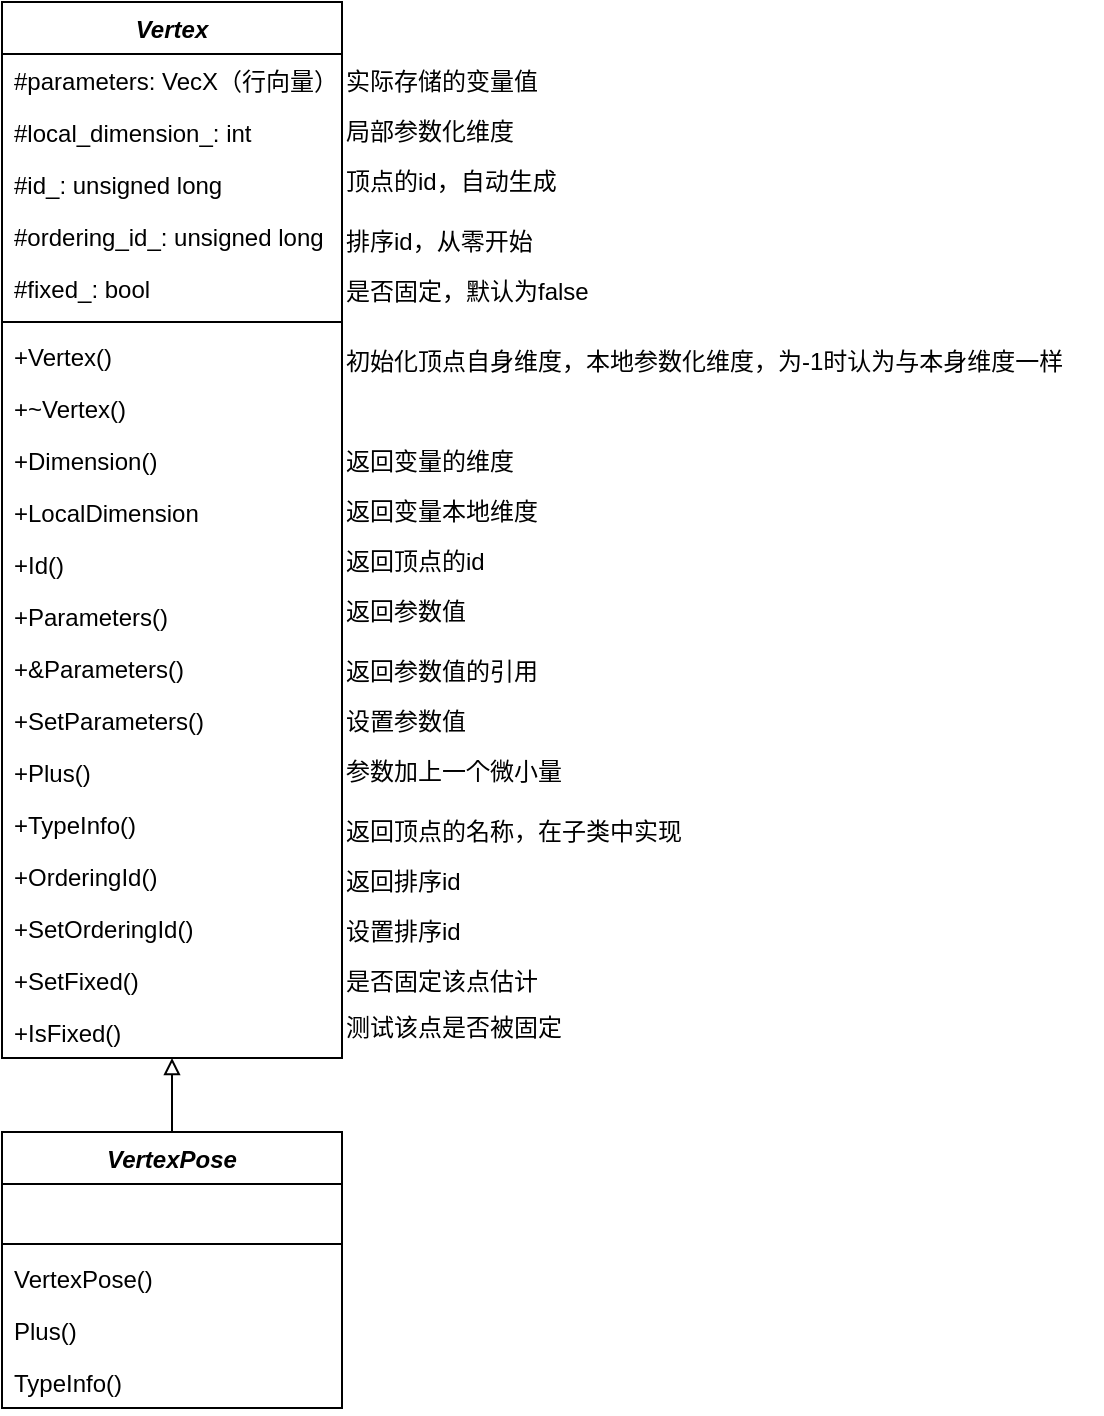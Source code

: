 <mxfile version="24.4.0" type="github">
  <diagram name="第 1 页" id="bM_YzEPKVhjKxQ4yJB-c">
    <mxGraphModel dx="358" dy="470" grid="1" gridSize="5" guides="1" tooltips="1" connect="1" arrows="1" fold="1" page="1" pageScale="1" pageWidth="827" pageHeight="1169" math="0" shadow="0">
      <root>
        <mxCell id="0" />
        <mxCell id="1" parent="0" />
        <mxCell id="WtBxllj35RWzqJbWlwY9-1" value="&lt;i&gt;Vertex&lt;/i&gt;" style="swimlane;fontStyle=1;align=center;verticalAlign=top;childLayout=stackLayout;horizontal=1;startSize=26;horizontalStack=0;resizeParent=1;resizeParentMax=0;resizeLast=0;collapsible=1;marginBottom=0;whiteSpace=wrap;html=1;" parent="1" vertex="1">
          <mxGeometry x="840" y="20" width="170" height="528" as="geometry" />
        </mxCell>
        <mxCell id="WtBxllj35RWzqJbWlwY9-2" value="#parameters:&amp;nbsp;VecX（行向量）" style="text;strokeColor=none;fillColor=none;align=left;verticalAlign=top;spacingLeft=4;spacingRight=4;overflow=hidden;rotatable=0;points=[[0,0.5],[1,0.5]];portConstraint=eastwest;whiteSpace=wrap;html=1;" parent="WtBxllj35RWzqJbWlwY9-1" vertex="1">
          <mxGeometry y="26" width="170" height="26" as="geometry" />
        </mxCell>
        <mxCell id="WtBxllj35RWzqJbWlwY9-3" value="#local_dimension_: int" style="text;strokeColor=none;fillColor=none;align=left;verticalAlign=top;spacingLeft=4;spacingRight=4;overflow=hidden;rotatable=0;points=[[0,0.5],[1,0.5]];portConstraint=eastwest;whiteSpace=wrap;html=1;" parent="WtBxllj35RWzqJbWlwY9-1" vertex="1">
          <mxGeometry y="52" width="170" height="26" as="geometry" />
        </mxCell>
        <mxCell id="WtBxllj35RWzqJbWlwY9-4" value="#id_: unsigned long" style="text;strokeColor=none;fillColor=none;align=left;verticalAlign=top;spacingLeft=4;spacingRight=4;overflow=hidden;rotatable=0;points=[[0,0.5],[1,0.5]];portConstraint=eastwest;whiteSpace=wrap;html=1;" parent="WtBxllj35RWzqJbWlwY9-1" vertex="1">
          <mxGeometry y="78" width="170" height="26" as="geometry" />
        </mxCell>
        <mxCell id="WtBxllj35RWzqJbWlwY9-5" value="#ordering_id_: unsigned long" style="text;strokeColor=none;fillColor=none;align=left;verticalAlign=top;spacingLeft=4;spacingRight=4;overflow=hidden;rotatable=0;points=[[0,0.5],[1,0.5]];portConstraint=eastwest;whiteSpace=wrap;html=1;" parent="WtBxllj35RWzqJbWlwY9-1" vertex="1">
          <mxGeometry y="104" width="170" height="26" as="geometry" />
        </mxCell>
        <mxCell id="WtBxllj35RWzqJbWlwY9-6" value="#fixed_: bool" style="text;strokeColor=none;fillColor=none;align=left;verticalAlign=top;spacingLeft=4;spacingRight=4;overflow=hidden;rotatable=0;points=[[0,0.5],[1,0.5]];portConstraint=eastwest;whiteSpace=wrap;html=1;" parent="WtBxllj35RWzqJbWlwY9-1" vertex="1">
          <mxGeometry y="130" width="170" height="26" as="geometry" />
        </mxCell>
        <mxCell id="WtBxllj35RWzqJbWlwY9-7" value="" style="line;strokeWidth=1;fillColor=none;align=left;verticalAlign=middle;spacingTop=-1;spacingLeft=3;spacingRight=3;rotatable=0;labelPosition=right;points=[];portConstraint=eastwest;strokeColor=inherit;" parent="WtBxllj35RWzqJbWlwY9-1" vertex="1">
          <mxGeometry y="156" width="170" height="8" as="geometry" />
        </mxCell>
        <mxCell id="WtBxllj35RWzqJbWlwY9-8" value="+Vertex()" style="text;strokeColor=none;fillColor=none;align=left;verticalAlign=top;spacingLeft=4;spacingRight=4;overflow=hidden;rotatable=0;points=[[0,0.5],[1,0.5]];portConstraint=eastwest;whiteSpace=wrap;html=1;" parent="WtBxllj35RWzqJbWlwY9-1" vertex="1">
          <mxGeometry y="164" width="170" height="26" as="geometry" />
        </mxCell>
        <mxCell id="WtBxllj35RWzqJbWlwY9-9" value="+~Vertex()" style="text;strokeColor=none;fillColor=none;align=left;verticalAlign=top;spacingLeft=4;spacingRight=4;overflow=hidden;rotatable=0;points=[[0,0.5],[1,0.5]];portConstraint=eastwest;whiteSpace=wrap;html=1;" parent="WtBxllj35RWzqJbWlwY9-1" vertex="1">
          <mxGeometry y="190" width="170" height="26" as="geometry" />
        </mxCell>
        <mxCell id="WtBxllj35RWzqJbWlwY9-10" value="+Dimension()" style="text;strokeColor=none;fillColor=none;align=left;verticalAlign=top;spacingLeft=4;spacingRight=4;overflow=hidden;rotatable=0;points=[[0,0.5],[1,0.5]];portConstraint=eastwest;whiteSpace=wrap;html=1;" parent="WtBxllj35RWzqJbWlwY9-1" vertex="1">
          <mxGeometry y="216" width="170" height="26" as="geometry" />
        </mxCell>
        <mxCell id="WtBxllj35RWzqJbWlwY9-11" value="+LocalDimension" style="text;strokeColor=none;fillColor=none;align=left;verticalAlign=top;spacingLeft=4;spacingRight=4;overflow=hidden;rotatable=0;points=[[0,0.5],[1,0.5]];portConstraint=eastwest;whiteSpace=wrap;html=1;" parent="WtBxllj35RWzqJbWlwY9-1" vertex="1">
          <mxGeometry y="242" width="170" height="26" as="geometry" />
        </mxCell>
        <mxCell id="WtBxllj35RWzqJbWlwY9-12" value="+Id()" style="text;strokeColor=none;fillColor=none;align=left;verticalAlign=top;spacingLeft=4;spacingRight=4;overflow=hidden;rotatable=0;points=[[0,0.5],[1,0.5]];portConstraint=eastwest;whiteSpace=wrap;html=1;" parent="WtBxllj35RWzqJbWlwY9-1" vertex="1">
          <mxGeometry y="268" width="170" height="26" as="geometry" />
        </mxCell>
        <mxCell id="WtBxllj35RWzqJbWlwY9-13" value="+Parameters()" style="text;strokeColor=none;fillColor=none;align=left;verticalAlign=top;spacingLeft=4;spacingRight=4;overflow=hidden;rotatable=0;points=[[0,0.5],[1,0.5]];portConstraint=eastwest;whiteSpace=wrap;html=1;" parent="WtBxllj35RWzqJbWlwY9-1" vertex="1">
          <mxGeometry y="294" width="170" height="26" as="geometry" />
        </mxCell>
        <mxCell id="WtBxllj35RWzqJbWlwY9-14" value="+&amp;amp;Parameters()" style="text;strokeColor=none;fillColor=none;align=left;verticalAlign=top;spacingLeft=4;spacingRight=4;overflow=hidden;rotatable=0;points=[[0,0.5],[1,0.5]];portConstraint=eastwest;whiteSpace=wrap;html=1;" parent="WtBxllj35RWzqJbWlwY9-1" vertex="1">
          <mxGeometry y="320" width="170" height="26" as="geometry" />
        </mxCell>
        <mxCell id="WtBxllj35RWzqJbWlwY9-15" value="+SetParameters()" style="text;strokeColor=none;fillColor=none;align=left;verticalAlign=top;spacingLeft=4;spacingRight=4;overflow=hidden;rotatable=0;points=[[0,0.5],[1,0.5]];portConstraint=eastwest;whiteSpace=wrap;html=1;" parent="WtBxllj35RWzqJbWlwY9-1" vertex="1">
          <mxGeometry y="346" width="170" height="26" as="geometry" />
        </mxCell>
        <mxCell id="WtBxllj35RWzqJbWlwY9-16" value="+Plus()" style="text;strokeColor=none;fillColor=none;align=left;verticalAlign=top;spacingLeft=4;spacingRight=4;overflow=hidden;rotatable=0;points=[[0,0.5],[1,0.5]];portConstraint=eastwest;whiteSpace=wrap;html=1;" parent="WtBxllj35RWzqJbWlwY9-1" vertex="1">
          <mxGeometry y="372" width="170" height="26" as="geometry" />
        </mxCell>
        <mxCell id="WtBxllj35RWzqJbWlwY9-17" value="+TypeInfo()" style="text;strokeColor=none;fillColor=none;align=left;verticalAlign=top;spacingLeft=4;spacingRight=4;overflow=hidden;rotatable=0;points=[[0,0.5],[1,0.5]];portConstraint=eastwest;whiteSpace=wrap;html=1;" parent="WtBxllj35RWzqJbWlwY9-1" vertex="1">
          <mxGeometry y="398" width="170" height="26" as="geometry" />
        </mxCell>
        <mxCell id="WtBxllj35RWzqJbWlwY9-18" value="+OrderingId()" style="text;strokeColor=none;fillColor=none;align=left;verticalAlign=top;spacingLeft=4;spacingRight=4;overflow=hidden;rotatable=0;points=[[0,0.5],[1,0.5]];portConstraint=eastwest;whiteSpace=wrap;html=1;" parent="WtBxllj35RWzqJbWlwY9-1" vertex="1">
          <mxGeometry y="424" width="170" height="26" as="geometry" />
        </mxCell>
        <mxCell id="WtBxllj35RWzqJbWlwY9-19" value="+SetOrderingId()" style="text;strokeColor=none;fillColor=none;align=left;verticalAlign=top;spacingLeft=4;spacingRight=4;overflow=hidden;rotatable=0;points=[[0,0.5],[1,0.5]];portConstraint=eastwest;whiteSpace=wrap;html=1;" parent="WtBxllj35RWzqJbWlwY9-1" vertex="1">
          <mxGeometry y="450" width="170" height="26" as="geometry" />
        </mxCell>
        <mxCell id="WtBxllj35RWzqJbWlwY9-20" value="+SetFixed()" style="text;strokeColor=none;fillColor=none;align=left;verticalAlign=top;spacingLeft=4;spacingRight=4;overflow=hidden;rotatable=0;points=[[0,0.5],[1,0.5]];portConstraint=eastwest;whiteSpace=wrap;html=1;" parent="WtBxllj35RWzqJbWlwY9-1" vertex="1">
          <mxGeometry y="476" width="170" height="26" as="geometry" />
        </mxCell>
        <mxCell id="WtBxllj35RWzqJbWlwY9-21" value="+IsFixed()" style="text;strokeColor=none;fillColor=none;align=left;verticalAlign=top;spacingLeft=4;spacingRight=4;overflow=hidden;rotatable=0;points=[[0,0.5],[1,0.5]];portConstraint=eastwest;whiteSpace=wrap;html=1;" parent="WtBxllj35RWzqJbWlwY9-1" vertex="1">
          <mxGeometry y="502" width="170" height="26" as="geometry" />
        </mxCell>
        <mxCell id="WtBxllj35RWzqJbWlwY9-22" value="实际存储的变量值" style="text;html=1;align=left;verticalAlign=middle;resizable=0;points=[];autosize=1;strokeColor=none;fillColor=none;" parent="1" vertex="1">
          <mxGeometry x="1010" y="45" width="120" height="30" as="geometry" />
        </mxCell>
        <mxCell id="WtBxllj35RWzqJbWlwY9-23" value="局部参数化维度" style="text;html=1;align=left;verticalAlign=middle;resizable=0;points=[];autosize=1;strokeColor=none;fillColor=none;" parent="1" vertex="1">
          <mxGeometry x="1010" y="70" width="110" height="30" as="geometry" />
        </mxCell>
        <mxCell id="WtBxllj35RWzqJbWlwY9-24" value="顶点的id，自动生成" style="text;html=1;align=left;verticalAlign=middle;resizable=0;points=[];autosize=1;strokeColor=none;fillColor=none;" parent="1" vertex="1">
          <mxGeometry x="1010" y="95" width="130" height="30" as="geometry" />
        </mxCell>
        <mxCell id="WtBxllj35RWzqJbWlwY9-25" value="排序id，从零开始" style="text;html=1;align=left;verticalAlign=middle;resizable=0;points=[];autosize=1;strokeColor=none;fillColor=none;" parent="1" vertex="1">
          <mxGeometry x="1010" y="125" width="120" height="30" as="geometry" />
        </mxCell>
        <mxCell id="WtBxllj35RWzqJbWlwY9-26" value="是否固定，默认为false" style="text;html=1;align=left;verticalAlign=middle;resizable=0;points=[];autosize=1;strokeColor=none;fillColor=none;" parent="1" vertex="1">
          <mxGeometry x="1010" y="150" width="140" height="30" as="geometry" />
        </mxCell>
        <mxCell id="WtBxllj35RWzqJbWlwY9-27" value="初始化顶点自身维度，本地参数化维度，为-1时认为与本身维度一样" style="text;html=1;align=left;verticalAlign=middle;resizable=0;points=[];autosize=1;strokeColor=none;fillColor=none;" parent="1" vertex="1">
          <mxGeometry x="1010" y="185" width="380" height="30" as="geometry" />
        </mxCell>
        <mxCell id="WtBxllj35RWzqJbWlwY9-28" value="返回变量的维度" style="text;html=1;align=left;verticalAlign=middle;resizable=0;points=[];autosize=1;strokeColor=none;fillColor=none;" parent="1" vertex="1">
          <mxGeometry x="1010" y="235" width="110" height="30" as="geometry" />
        </mxCell>
        <mxCell id="WtBxllj35RWzqJbWlwY9-29" value="返回变量本地维度" style="text;html=1;align=left;verticalAlign=middle;resizable=0;points=[];autosize=1;strokeColor=none;fillColor=none;" parent="1" vertex="1">
          <mxGeometry x="1010" y="260" width="120" height="30" as="geometry" />
        </mxCell>
        <mxCell id="WtBxllj35RWzqJbWlwY9-30" value="返回顶点的id" style="text;html=1;align=left;verticalAlign=middle;resizable=0;points=[];autosize=1;strokeColor=none;fillColor=none;" parent="1" vertex="1">
          <mxGeometry x="1010" y="285" width="90" height="30" as="geometry" />
        </mxCell>
        <mxCell id="WtBxllj35RWzqJbWlwY9-31" value="返回参数值" style="text;html=1;align=left;verticalAlign=middle;resizable=0;points=[];autosize=1;strokeColor=none;fillColor=none;" parent="1" vertex="1">
          <mxGeometry x="1010" y="310" width="80" height="30" as="geometry" />
        </mxCell>
        <mxCell id="WtBxllj35RWzqJbWlwY9-32" value="返回参数值的引用" style="text;html=1;align=left;verticalAlign=middle;resizable=0;points=[];autosize=1;strokeColor=none;fillColor=none;" parent="1" vertex="1">
          <mxGeometry x="1010" y="340" width="120" height="30" as="geometry" />
        </mxCell>
        <mxCell id="WtBxllj35RWzqJbWlwY9-33" value="设置参数值" style="text;html=1;align=left;verticalAlign=middle;resizable=0;points=[];autosize=1;strokeColor=none;fillColor=none;" parent="1" vertex="1">
          <mxGeometry x="1010" y="365" width="80" height="30" as="geometry" />
        </mxCell>
        <mxCell id="WtBxllj35RWzqJbWlwY9-34" value="参数加上一个微小量" style="text;html=1;align=left;verticalAlign=middle;resizable=0;points=[];autosize=1;strokeColor=none;fillColor=none;" parent="1" vertex="1">
          <mxGeometry x="1010" y="390" width="130" height="30" as="geometry" />
        </mxCell>
        <mxCell id="WtBxllj35RWzqJbWlwY9-35" value="返回顶点的名称，在子类中实现" style="text;html=1;align=left;verticalAlign=middle;resizable=0;points=[];autosize=1;strokeColor=none;fillColor=none;" parent="1" vertex="1">
          <mxGeometry x="1010" y="420" width="190" height="30" as="geometry" />
        </mxCell>
        <mxCell id="WtBxllj35RWzqJbWlwY9-36" value="返回排序id" style="text;html=1;align=left;verticalAlign=middle;resizable=0;points=[];autosize=1;strokeColor=none;fillColor=none;" parent="1" vertex="1">
          <mxGeometry x="1010" y="445" width="80" height="30" as="geometry" />
        </mxCell>
        <mxCell id="WtBxllj35RWzqJbWlwY9-37" value="设置排序id" style="text;html=1;align=left;verticalAlign=middle;resizable=0;points=[];autosize=1;strokeColor=none;fillColor=none;" parent="1" vertex="1">
          <mxGeometry x="1010" y="470" width="80" height="30" as="geometry" />
        </mxCell>
        <mxCell id="WtBxllj35RWzqJbWlwY9-38" value="是否固定该点估计" style="text;html=1;align=left;verticalAlign=middle;resizable=0;points=[];autosize=1;strokeColor=none;fillColor=none;" parent="1" vertex="1">
          <mxGeometry x="1010" y="495" width="120" height="30" as="geometry" />
        </mxCell>
        <mxCell id="WtBxllj35RWzqJbWlwY9-39" value="测试该点是否被固定" style="text;html=1;align=left;verticalAlign=middle;resizable=0;points=[];autosize=1;strokeColor=none;fillColor=none;" parent="1" vertex="1">
          <mxGeometry x="1010" y="518" width="130" height="30" as="geometry" />
        </mxCell>
        <mxCell id="C5Aed3e3U2DgfZNWrXDW-1" style="edgeStyle=orthogonalEdgeStyle;rounded=0;orthogonalLoop=1;jettySize=auto;html=1;exitX=0.5;exitY=0;exitDx=0;exitDy=0;endArrow=block;endFill=0;entryX=0.5;entryY=1;entryDx=0;entryDy=0;" edge="1" parent="1" source="C5Aed3e3U2DgfZNWrXDW-2" target="WtBxllj35RWzqJbWlwY9-1">
          <mxGeometry relative="1" as="geometry">
            <mxPoint x="1057" y="590" as="targetPoint" />
          </mxGeometry>
        </mxCell>
        <mxCell id="C5Aed3e3U2DgfZNWrXDW-2" value="&lt;i&gt;VertexPose&lt;/i&gt;" style="swimlane;fontStyle=1;align=center;verticalAlign=top;childLayout=stackLayout;horizontal=1;startSize=26;horizontalStack=0;resizeParent=1;resizeParentMax=0;resizeLast=0;collapsible=1;marginBottom=0;whiteSpace=wrap;html=1;" vertex="1" parent="1">
          <mxGeometry x="840" y="585" width="170" height="138" as="geometry" />
        </mxCell>
        <mxCell id="C5Aed3e3U2DgfZNWrXDW-8" value="&amp;nbsp;" style="text;strokeColor=none;fillColor=none;align=left;verticalAlign=top;spacingLeft=4;spacingRight=4;overflow=hidden;rotatable=0;points=[[0,0.5],[1,0.5]];portConstraint=eastwest;whiteSpace=wrap;html=1;" vertex="1" parent="C5Aed3e3U2DgfZNWrXDW-2">
          <mxGeometry y="26" width="170" height="26" as="geometry" />
        </mxCell>
        <mxCell id="C5Aed3e3U2DgfZNWrXDW-4" value="" style="line;strokeWidth=1;fillColor=none;align=left;verticalAlign=middle;spacingTop=-1;spacingLeft=3;spacingRight=3;rotatable=0;labelPosition=right;points=[];portConstraint=eastwest;strokeColor=inherit;" vertex="1" parent="C5Aed3e3U2DgfZNWrXDW-2">
          <mxGeometry y="52" width="170" height="8" as="geometry" />
        </mxCell>
        <mxCell id="C5Aed3e3U2DgfZNWrXDW-9" value="VertexPose()" style="text;strokeColor=none;fillColor=none;align=left;verticalAlign=top;spacingLeft=4;spacingRight=4;overflow=hidden;rotatable=0;points=[[0,0.5],[1,0.5]];portConstraint=eastwest;whiteSpace=wrap;html=1;" vertex="1" parent="C5Aed3e3U2DgfZNWrXDW-2">
          <mxGeometry y="60" width="170" height="26" as="geometry" />
        </mxCell>
        <mxCell id="C5Aed3e3U2DgfZNWrXDW-11" value="Plus()" style="text;strokeColor=none;fillColor=none;align=left;verticalAlign=top;spacingLeft=4;spacingRight=4;overflow=hidden;rotatable=0;points=[[0,0.5],[1,0.5]];portConstraint=eastwest;whiteSpace=wrap;html=1;" vertex="1" parent="C5Aed3e3U2DgfZNWrXDW-2">
          <mxGeometry y="86" width="170" height="26" as="geometry" />
        </mxCell>
        <mxCell id="C5Aed3e3U2DgfZNWrXDW-10" value="TypeInfo()" style="text;strokeColor=none;fillColor=none;align=left;verticalAlign=top;spacingLeft=4;spacingRight=4;overflow=hidden;rotatable=0;points=[[0,0.5],[1,0.5]];portConstraint=eastwest;whiteSpace=wrap;html=1;" vertex="1" parent="C5Aed3e3U2DgfZNWrXDW-2">
          <mxGeometry y="112" width="170" height="26" as="geometry" />
        </mxCell>
      </root>
    </mxGraphModel>
  </diagram>
</mxfile>
